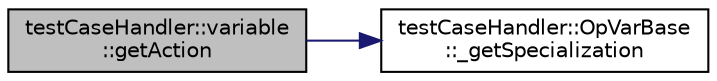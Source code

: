 digraph "testCaseHandler::variable::getAction"
{
 // INTERACTIVE_SVG=YES
 // LATEX_PDF_SIZE
  edge [fontname="Helvetica",fontsize="10",labelfontname="Helvetica",labelfontsize="10"];
  node [fontname="Helvetica",fontsize="10",shape=record];
  rankdir="LR";
  Node1 [label="testCaseHandler::variable\l::getAction",height=0.2,width=0.4,color="black", fillcolor="grey75", style="filled", fontcolor="black",tooltip="Getter, _action."];
  Node1 -> Node2 [color="midnightblue",fontsize="10",style="solid",fontname="Helvetica"];
  Node2 [label="testCaseHandler::OpVarBase\l::_getSpecialization",height=0.2,width=0.4,color="black", fillcolor="white", style="filled",URL="$db/d66/classtestCaseHandler_1_1OpVarBase.html#a2bb0e2b84284e726c7dbdf2a9fbe17e9",tooltip="Getter, _action."];
}
